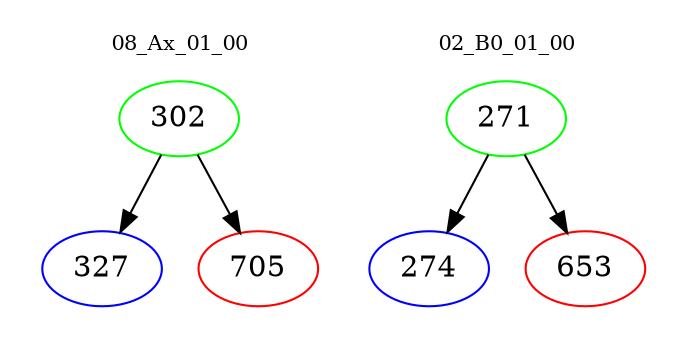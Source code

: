 digraph{
subgraph cluster_0 {
color = white
label = "08_Ax_01_00";
fontsize=10;
T0_302 [label="302", color="green"]
T0_302 -> T0_327 [color="black"]
T0_327 [label="327", color="blue"]
T0_302 -> T0_705 [color="black"]
T0_705 [label="705", color="red"]
}
subgraph cluster_1 {
color = white
label = "02_B0_01_00";
fontsize=10;
T1_271 [label="271", color="green"]
T1_271 -> T1_274 [color="black"]
T1_274 [label="274", color="blue"]
T1_271 -> T1_653 [color="black"]
T1_653 [label="653", color="red"]
}
}
